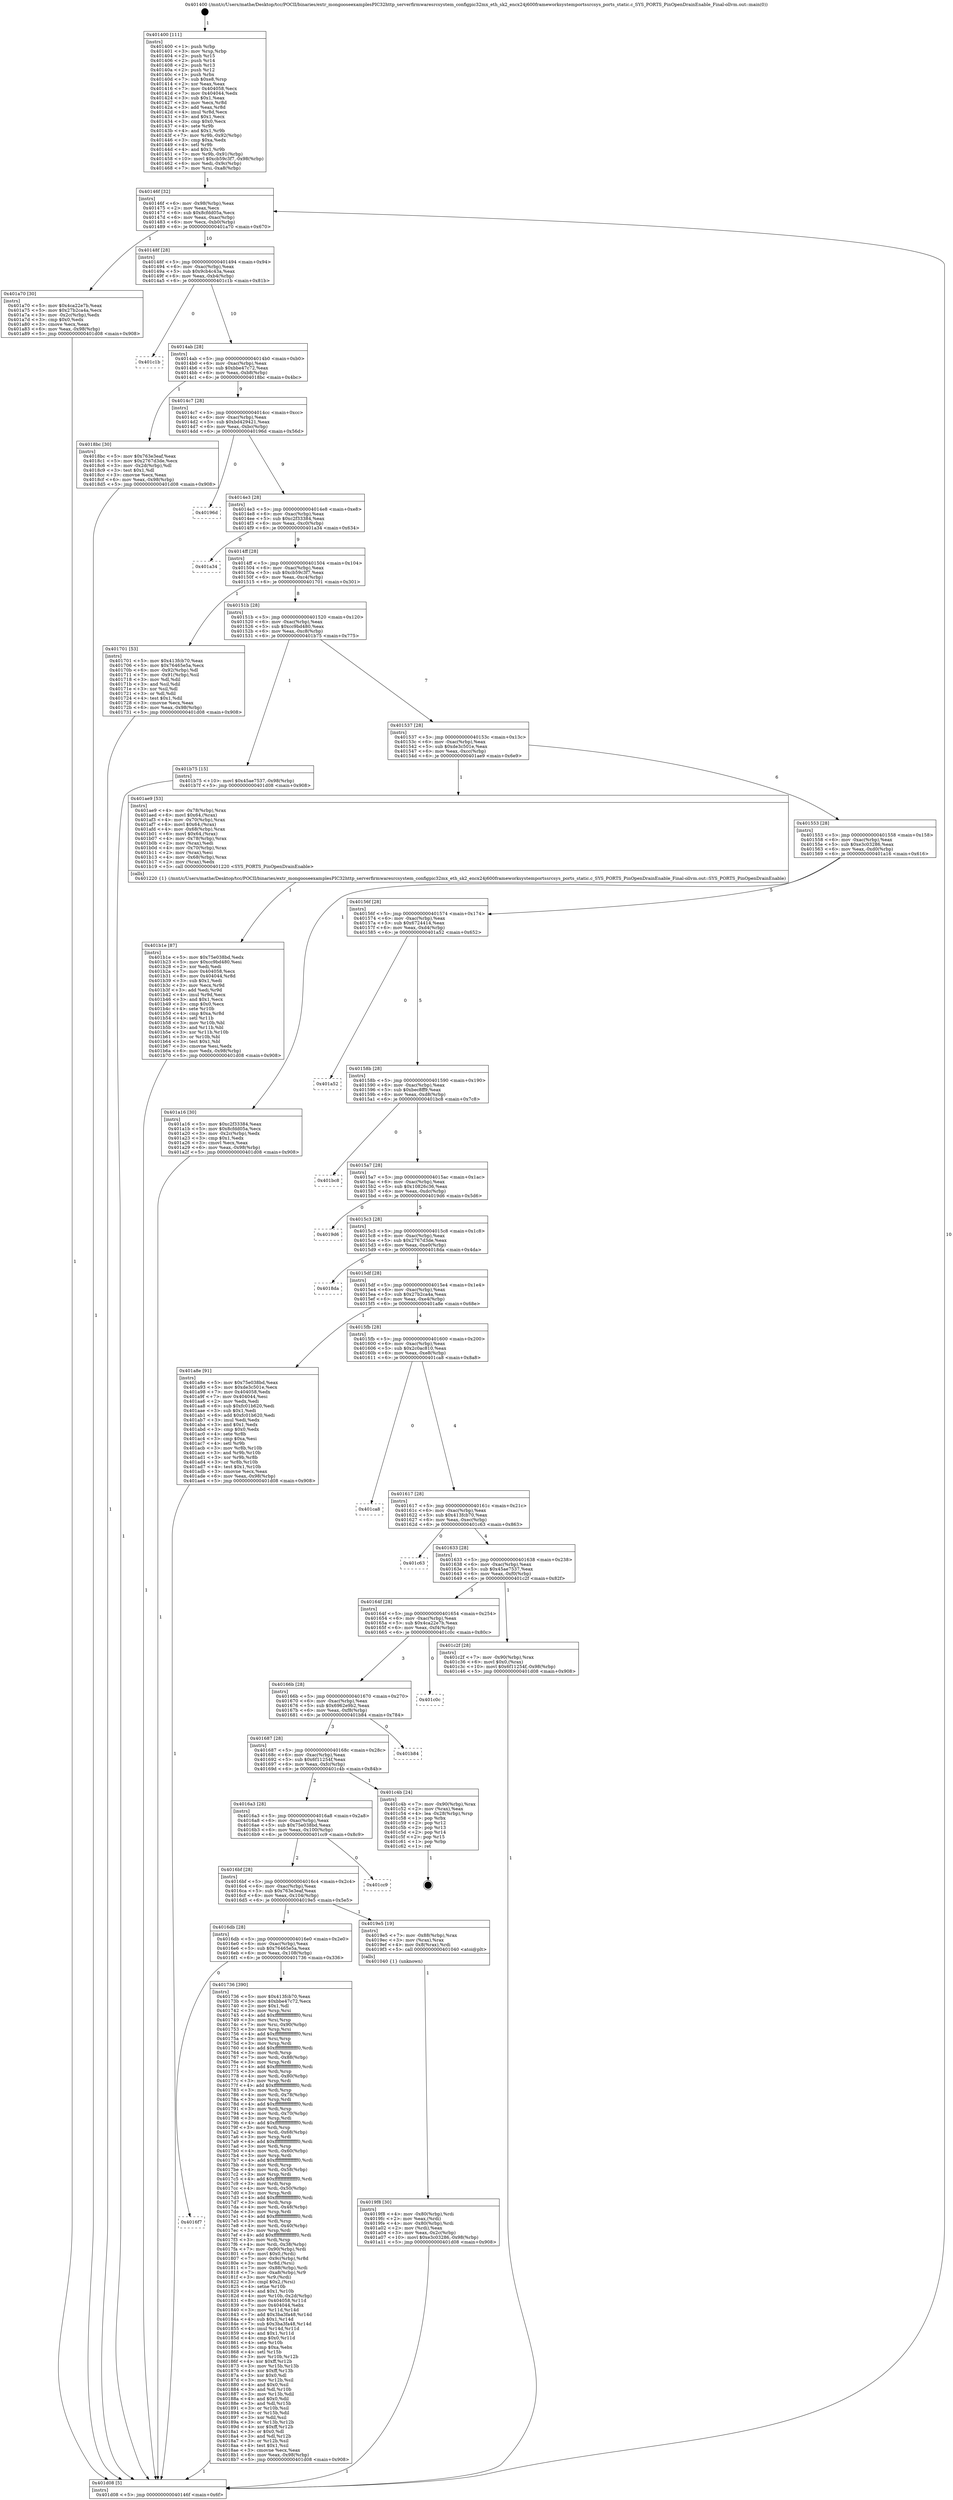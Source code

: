 digraph "0x401400" {
  label = "0x401400 (/mnt/c/Users/mathe/Desktop/tcc/POCII/binaries/extr_mongooseexamplesPIC32http_serverfirmwaresrcsystem_configpic32mx_eth_sk2_encx24j600frameworksystemportssrcsys_ports_static.c_SYS_PORTS_PinOpenDrainEnable_Final-ollvm.out::main(0))"
  labelloc = "t"
  node[shape=record]

  Entry [label="",width=0.3,height=0.3,shape=circle,fillcolor=black,style=filled]
  "0x40146f" [label="{
     0x40146f [32]\l
     | [instrs]\l
     &nbsp;&nbsp;0x40146f \<+6\>: mov -0x98(%rbp),%eax\l
     &nbsp;&nbsp;0x401475 \<+2\>: mov %eax,%ecx\l
     &nbsp;&nbsp;0x401477 \<+6\>: sub $0x8cfdd05a,%ecx\l
     &nbsp;&nbsp;0x40147d \<+6\>: mov %eax,-0xac(%rbp)\l
     &nbsp;&nbsp;0x401483 \<+6\>: mov %ecx,-0xb0(%rbp)\l
     &nbsp;&nbsp;0x401489 \<+6\>: je 0000000000401a70 \<main+0x670\>\l
  }"]
  "0x401a70" [label="{
     0x401a70 [30]\l
     | [instrs]\l
     &nbsp;&nbsp;0x401a70 \<+5\>: mov $0x4ca22e7b,%eax\l
     &nbsp;&nbsp;0x401a75 \<+5\>: mov $0x27b2ca4a,%ecx\l
     &nbsp;&nbsp;0x401a7a \<+3\>: mov -0x2c(%rbp),%edx\l
     &nbsp;&nbsp;0x401a7d \<+3\>: cmp $0x0,%edx\l
     &nbsp;&nbsp;0x401a80 \<+3\>: cmove %ecx,%eax\l
     &nbsp;&nbsp;0x401a83 \<+6\>: mov %eax,-0x98(%rbp)\l
     &nbsp;&nbsp;0x401a89 \<+5\>: jmp 0000000000401d08 \<main+0x908\>\l
  }"]
  "0x40148f" [label="{
     0x40148f [28]\l
     | [instrs]\l
     &nbsp;&nbsp;0x40148f \<+5\>: jmp 0000000000401494 \<main+0x94\>\l
     &nbsp;&nbsp;0x401494 \<+6\>: mov -0xac(%rbp),%eax\l
     &nbsp;&nbsp;0x40149a \<+5\>: sub $0x9cb4c43a,%eax\l
     &nbsp;&nbsp;0x40149f \<+6\>: mov %eax,-0xb4(%rbp)\l
     &nbsp;&nbsp;0x4014a5 \<+6\>: je 0000000000401c1b \<main+0x81b\>\l
  }"]
  Exit [label="",width=0.3,height=0.3,shape=circle,fillcolor=black,style=filled,peripheries=2]
  "0x401c1b" [label="{
     0x401c1b\l
  }", style=dashed]
  "0x4014ab" [label="{
     0x4014ab [28]\l
     | [instrs]\l
     &nbsp;&nbsp;0x4014ab \<+5\>: jmp 00000000004014b0 \<main+0xb0\>\l
     &nbsp;&nbsp;0x4014b0 \<+6\>: mov -0xac(%rbp),%eax\l
     &nbsp;&nbsp;0x4014b6 \<+5\>: sub $0xbbe47c72,%eax\l
     &nbsp;&nbsp;0x4014bb \<+6\>: mov %eax,-0xb8(%rbp)\l
     &nbsp;&nbsp;0x4014c1 \<+6\>: je 00000000004018bc \<main+0x4bc\>\l
  }"]
  "0x401b1e" [label="{
     0x401b1e [87]\l
     | [instrs]\l
     &nbsp;&nbsp;0x401b1e \<+5\>: mov $0x75e038bd,%edx\l
     &nbsp;&nbsp;0x401b23 \<+5\>: mov $0xcc9bd480,%esi\l
     &nbsp;&nbsp;0x401b28 \<+2\>: xor %edi,%edi\l
     &nbsp;&nbsp;0x401b2a \<+7\>: mov 0x404058,%ecx\l
     &nbsp;&nbsp;0x401b31 \<+8\>: mov 0x404044,%r8d\l
     &nbsp;&nbsp;0x401b39 \<+3\>: sub $0x1,%edi\l
     &nbsp;&nbsp;0x401b3c \<+3\>: mov %ecx,%r9d\l
     &nbsp;&nbsp;0x401b3f \<+3\>: add %edi,%r9d\l
     &nbsp;&nbsp;0x401b42 \<+4\>: imul %r9d,%ecx\l
     &nbsp;&nbsp;0x401b46 \<+3\>: and $0x1,%ecx\l
     &nbsp;&nbsp;0x401b49 \<+3\>: cmp $0x0,%ecx\l
     &nbsp;&nbsp;0x401b4c \<+4\>: sete %r10b\l
     &nbsp;&nbsp;0x401b50 \<+4\>: cmp $0xa,%r8d\l
     &nbsp;&nbsp;0x401b54 \<+4\>: setl %r11b\l
     &nbsp;&nbsp;0x401b58 \<+3\>: mov %r10b,%bl\l
     &nbsp;&nbsp;0x401b5b \<+3\>: and %r11b,%bl\l
     &nbsp;&nbsp;0x401b5e \<+3\>: xor %r11b,%r10b\l
     &nbsp;&nbsp;0x401b61 \<+3\>: or %r10b,%bl\l
     &nbsp;&nbsp;0x401b64 \<+3\>: test $0x1,%bl\l
     &nbsp;&nbsp;0x401b67 \<+3\>: cmovne %esi,%edx\l
     &nbsp;&nbsp;0x401b6a \<+6\>: mov %edx,-0x98(%rbp)\l
     &nbsp;&nbsp;0x401b70 \<+5\>: jmp 0000000000401d08 \<main+0x908\>\l
  }"]
  "0x4018bc" [label="{
     0x4018bc [30]\l
     | [instrs]\l
     &nbsp;&nbsp;0x4018bc \<+5\>: mov $0x763e3eaf,%eax\l
     &nbsp;&nbsp;0x4018c1 \<+5\>: mov $0x2767d3de,%ecx\l
     &nbsp;&nbsp;0x4018c6 \<+3\>: mov -0x2d(%rbp),%dl\l
     &nbsp;&nbsp;0x4018c9 \<+3\>: test $0x1,%dl\l
     &nbsp;&nbsp;0x4018cc \<+3\>: cmovne %ecx,%eax\l
     &nbsp;&nbsp;0x4018cf \<+6\>: mov %eax,-0x98(%rbp)\l
     &nbsp;&nbsp;0x4018d5 \<+5\>: jmp 0000000000401d08 \<main+0x908\>\l
  }"]
  "0x4014c7" [label="{
     0x4014c7 [28]\l
     | [instrs]\l
     &nbsp;&nbsp;0x4014c7 \<+5\>: jmp 00000000004014cc \<main+0xcc\>\l
     &nbsp;&nbsp;0x4014cc \<+6\>: mov -0xac(%rbp),%eax\l
     &nbsp;&nbsp;0x4014d2 \<+5\>: sub $0xbd429421,%eax\l
     &nbsp;&nbsp;0x4014d7 \<+6\>: mov %eax,-0xbc(%rbp)\l
     &nbsp;&nbsp;0x4014dd \<+6\>: je 000000000040196d \<main+0x56d\>\l
  }"]
  "0x4019f8" [label="{
     0x4019f8 [30]\l
     | [instrs]\l
     &nbsp;&nbsp;0x4019f8 \<+4\>: mov -0x80(%rbp),%rdi\l
     &nbsp;&nbsp;0x4019fc \<+2\>: mov %eax,(%rdi)\l
     &nbsp;&nbsp;0x4019fe \<+4\>: mov -0x80(%rbp),%rdi\l
     &nbsp;&nbsp;0x401a02 \<+2\>: mov (%rdi),%eax\l
     &nbsp;&nbsp;0x401a04 \<+3\>: mov %eax,-0x2c(%rbp)\l
     &nbsp;&nbsp;0x401a07 \<+10\>: movl $0xe3c03286,-0x98(%rbp)\l
     &nbsp;&nbsp;0x401a11 \<+5\>: jmp 0000000000401d08 \<main+0x908\>\l
  }"]
  "0x40196d" [label="{
     0x40196d\l
  }", style=dashed]
  "0x4014e3" [label="{
     0x4014e3 [28]\l
     | [instrs]\l
     &nbsp;&nbsp;0x4014e3 \<+5\>: jmp 00000000004014e8 \<main+0xe8\>\l
     &nbsp;&nbsp;0x4014e8 \<+6\>: mov -0xac(%rbp),%eax\l
     &nbsp;&nbsp;0x4014ee \<+5\>: sub $0xc2f33384,%eax\l
     &nbsp;&nbsp;0x4014f3 \<+6\>: mov %eax,-0xc0(%rbp)\l
     &nbsp;&nbsp;0x4014f9 \<+6\>: je 0000000000401a34 \<main+0x634\>\l
  }"]
  "0x4016f7" [label="{
     0x4016f7\l
  }", style=dashed]
  "0x401a34" [label="{
     0x401a34\l
  }", style=dashed]
  "0x4014ff" [label="{
     0x4014ff [28]\l
     | [instrs]\l
     &nbsp;&nbsp;0x4014ff \<+5\>: jmp 0000000000401504 \<main+0x104\>\l
     &nbsp;&nbsp;0x401504 \<+6\>: mov -0xac(%rbp),%eax\l
     &nbsp;&nbsp;0x40150a \<+5\>: sub $0xcb59c3f7,%eax\l
     &nbsp;&nbsp;0x40150f \<+6\>: mov %eax,-0xc4(%rbp)\l
     &nbsp;&nbsp;0x401515 \<+6\>: je 0000000000401701 \<main+0x301\>\l
  }"]
  "0x401736" [label="{
     0x401736 [390]\l
     | [instrs]\l
     &nbsp;&nbsp;0x401736 \<+5\>: mov $0x413fcb70,%eax\l
     &nbsp;&nbsp;0x40173b \<+5\>: mov $0xbbe47c72,%ecx\l
     &nbsp;&nbsp;0x401740 \<+2\>: mov $0x1,%dl\l
     &nbsp;&nbsp;0x401742 \<+3\>: mov %rsp,%rsi\l
     &nbsp;&nbsp;0x401745 \<+4\>: add $0xfffffffffffffff0,%rsi\l
     &nbsp;&nbsp;0x401749 \<+3\>: mov %rsi,%rsp\l
     &nbsp;&nbsp;0x40174c \<+7\>: mov %rsi,-0x90(%rbp)\l
     &nbsp;&nbsp;0x401753 \<+3\>: mov %rsp,%rsi\l
     &nbsp;&nbsp;0x401756 \<+4\>: add $0xfffffffffffffff0,%rsi\l
     &nbsp;&nbsp;0x40175a \<+3\>: mov %rsi,%rsp\l
     &nbsp;&nbsp;0x40175d \<+3\>: mov %rsp,%rdi\l
     &nbsp;&nbsp;0x401760 \<+4\>: add $0xfffffffffffffff0,%rdi\l
     &nbsp;&nbsp;0x401764 \<+3\>: mov %rdi,%rsp\l
     &nbsp;&nbsp;0x401767 \<+7\>: mov %rdi,-0x88(%rbp)\l
     &nbsp;&nbsp;0x40176e \<+3\>: mov %rsp,%rdi\l
     &nbsp;&nbsp;0x401771 \<+4\>: add $0xfffffffffffffff0,%rdi\l
     &nbsp;&nbsp;0x401775 \<+3\>: mov %rdi,%rsp\l
     &nbsp;&nbsp;0x401778 \<+4\>: mov %rdi,-0x80(%rbp)\l
     &nbsp;&nbsp;0x40177c \<+3\>: mov %rsp,%rdi\l
     &nbsp;&nbsp;0x40177f \<+4\>: add $0xfffffffffffffff0,%rdi\l
     &nbsp;&nbsp;0x401783 \<+3\>: mov %rdi,%rsp\l
     &nbsp;&nbsp;0x401786 \<+4\>: mov %rdi,-0x78(%rbp)\l
     &nbsp;&nbsp;0x40178a \<+3\>: mov %rsp,%rdi\l
     &nbsp;&nbsp;0x40178d \<+4\>: add $0xfffffffffffffff0,%rdi\l
     &nbsp;&nbsp;0x401791 \<+3\>: mov %rdi,%rsp\l
     &nbsp;&nbsp;0x401794 \<+4\>: mov %rdi,-0x70(%rbp)\l
     &nbsp;&nbsp;0x401798 \<+3\>: mov %rsp,%rdi\l
     &nbsp;&nbsp;0x40179b \<+4\>: add $0xfffffffffffffff0,%rdi\l
     &nbsp;&nbsp;0x40179f \<+3\>: mov %rdi,%rsp\l
     &nbsp;&nbsp;0x4017a2 \<+4\>: mov %rdi,-0x68(%rbp)\l
     &nbsp;&nbsp;0x4017a6 \<+3\>: mov %rsp,%rdi\l
     &nbsp;&nbsp;0x4017a9 \<+4\>: add $0xfffffffffffffff0,%rdi\l
     &nbsp;&nbsp;0x4017ad \<+3\>: mov %rdi,%rsp\l
     &nbsp;&nbsp;0x4017b0 \<+4\>: mov %rdi,-0x60(%rbp)\l
     &nbsp;&nbsp;0x4017b4 \<+3\>: mov %rsp,%rdi\l
     &nbsp;&nbsp;0x4017b7 \<+4\>: add $0xfffffffffffffff0,%rdi\l
     &nbsp;&nbsp;0x4017bb \<+3\>: mov %rdi,%rsp\l
     &nbsp;&nbsp;0x4017be \<+4\>: mov %rdi,-0x58(%rbp)\l
     &nbsp;&nbsp;0x4017c2 \<+3\>: mov %rsp,%rdi\l
     &nbsp;&nbsp;0x4017c5 \<+4\>: add $0xfffffffffffffff0,%rdi\l
     &nbsp;&nbsp;0x4017c9 \<+3\>: mov %rdi,%rsp\l
     &nbsp;&nbsp;0x4017cc \<+4\>: mov %rdi,-0x50(%rbp)\l
     &nbsp;&nbsp;0x4017d0 \<+3\>: mov %rsp,%rdi\l
     &nbsp;&nbsp;0x4017d3 \<+4\>: add $0xfffffffffffffff0,%rdi\l
     &nbsp;&nbsp;0x4017d7 \<+3\>: mov %rdi,%rsp\l
     &nbsp;&nbsp;0x4017da \<+4\>: mov %rdi,-0x48(%rbp)\l
     &nbsp;&nbsp;0x4017de \<+3\>: mov %rsp,%rdi\l
     &nbsp;&nbsp;0x4017e1 \<+4\>: add $0xfffffffffffffff0,%rdi\l
     &nbsp;&nbsp;0x4017e5 \<+3\>: mov %rdi,%rsp\l
     &nbsp;&nbsp;0x4017e8 \<+4\>: mov %rdi,-0x40(%rbp)\l
     &nbsp;&nbsp;0x4017ec \<+3\>: mov %rsp,%rdi\l
     &nbsp;&nbsp;0x4017ef \<+4\>: add $0xfffffffffffffff0,%rdi\l
     &nbsp;&nbsp;0x4017f3 \<+3\>: mov %rdi,%rsp\l
     &nbsp;&nbsp;0x4017f6 \<+4\>: mov %rdi,-0x38(%rbp)\l
     &nbsp;&nbsp;0x4017fa \<+7\>: mov -0x90(%rbp),%rdi\l
     &nbsp;&nbsp;0x401801 \<+6\>: movl $0x0,(%rdi)\l
     &nbsp;&nbsp;0x401807 \<+7\>: mov -0x9c(%rbp),%r8d\l
     &nbsp;&nbsp;0x40180e \<+3\>: mov %r8d,(%rsi)\l
     &nbsp;&nbsp;0x401811 \<+7\>: mov -0x88(%rbp),%rdi\l
     &nbsp;&nbsp;0x401818 \<+7\>: mov -0xa8(%rbp),%r9\l
     &nbsp;&nbsp;0x40181f \<+3\>: mov %r9,(%rdi)\l
     &nbsp;&nbsp;0x401822 \<+3\>: cmpl $0x2,(%rsi)\l
     &nbsp;&nbsp;0x401825 \<+4\>: setne %r10b\l
     &nbsp;&nbsp;0x401829 \<+4\>: and $0x1,%r10b\l
     &nbsp;&nbsp;0x40182d \<+4\>: mov %r10b,-0x2d(%rbp)\l
     &nbsp;&nbsp;0x401831 \<+8\>: mov 0x404058,%r11d\l
     &nbsp;&nbsp;0x401839 \<+7\>: mov 0x404044,%ebx\l
     &nbsp;&nbsp;0x401840 \<+3\>: mov %r11d,%r14d\l
     &nbsp;&nbsp;0x401843 \<+7\>: add $0x3ba3fa48,%r14d\l
     &nbsp;&nbsp;0x40184a \<+4\>: sub $0x1,%r14d\l
     &nbsp;&nbsp;0x40184e \<+7\>: sub $0x3ba3fa48,%r14d\l
     &nbsp;&nbsp;0x401855 \<+4\>: imul %r14d,%r11d\l
     &nbsp;&nbsp;0x401859 \<+4\>: and $0x1,%r11d\l
     &nbsp;&nbsp;0x40185d \<+4\>: cmp $0x0,%r11d\l
     &nbsp;&nbsp;0x401861 \<+4\>: sete %r10b\l
     &nbsp;&nbsp;0x401865 \<+3\>: cmp $0xa,%ebx\l
     &nbsp;&nbsp;0x401868 \<+4\>: setl %r15b\l
     &nbsp;&nbsp;0x40186c \<+3\>: mov %r10b,%r12b\l
     &nbsp;&nbsp;0x40186f \<+4\>: xor $0xff,%r12b\l
     &nbsp;&nbsp;0x401873 \<+3\>: mov %r15b,%r13b\l
     &nbsp;&nbsp;0x401876 \<+4\>: xor $0xff,%r13b\l
     &nbsp;&nbsp;0x40187a \<+3\>: xor $0x0,%dl\l
     &nbsp;&nbsp;0x40187d \<+3\>: mov %r12b,%sil\l
     &nbsp;&nbsp;0x401880 \<+4\>: and $0x0,%sil\l
     &nbsp;&nbsp;0x401884 \<+3\>: and %dl,%r10b\l
     &nbsp;&nbsp;0x401887 \<+3\>: mov %r13b,%dil\l
     &nbsp;&nbsp;0x40188a \<+4\>: and $0x0,%dil\l
     &nbsp;&nbsp;0x40188e \<+3\>: and %dl,%r15b\l
     &nbsp;&nbsp;0x401891 \<+3\>: or %r10b,%sil\l
     &nbsp;&nbsp;0x401894 \<+3\>: or %r15b,%dil\l
     &nbsp;&nbsp;0x401897 \<+3\>: xor %dil,%sil\l
     &nbsp;&nbsp;0x40189a \<+3\>: or %r13b,%r12b\l
     &nbsp;&nbsp;0x40189d \<+4\>: xor $0xff,%r12b\l
     &nbsp;&nbsp;0x4018a1 \<+3\>: or $0x0,%dl\l
     &nbsp;&nbsp;0x4018a4 \<+3\>: and %dl,%r12b\l
     &nbsp;&nbsp;0x4018a7 \<+3\>: or %r12b,%sil\l
     &nbsp;&nbsp;0x4018aa \<+4\>: test $0x1,%sil\l
     &nbsp;&nbsp;0x4018ae \<+3\>: cmovne %ecx,%eax\l
     &nbsp;&nbsp;0x4018b1 \<+6\>: mov %eax,-0x98(%rbp)\l
     &nbsp;&nbsp;0x4018b7 \<+5\>: jmp 0000000000401d08 \<main+0x908\>\l
  }"]
  "0x401701" [label="{
     0x401701 [53]\l
     | [instrs]\l
     &nbsp;&nbsp;0x401701 \<+5\>: mov $0x413fcb70,%eax\l
     &nbsp;&nbsp;0x401706 \<+5\>: mov $0x76465e5a,%ecx\l
     &nbsp;&nbsp;0x40170b \<+6\>: mov -0x92(%rbp),%dl\l
     &nbsp;&nbsp;0x401711 \<+7\>: mov -0x91(%rbp),%sil\l
     &nbsp;&nbsp;0x401718 \<+3\>: mov %dl,%dil\l
     &nbsp;&nbsp;0x40171b \<+3\>: and %sil,%dil\l
     &nbsp;&nbsp;0x40171e \<+3\>: xor %sil,%dl\l
     &nbsp;&nbsp;0x401721 \<+3\>: or %dl,%dil\l
     &nbsp;&nbsp;0x401724 \<+4\>: test $0x1,%dil\l
     &nbsp;&nbsp;0x401728 \<+3\>: cmovne %ecx,%eax\l
     &nbsp;&nbsp;0x40172b \<+6\>: mov %eax,-0x98(%rbp)\l
     &nbsp;&nbsp;0x401731 \<+5\>: jmp 0000000000401d08 \<main+0x908\>\l
  }"]
  "0x40151b" [label="{
     0x40151b [28]\l
     | [instrs]\l
     &nbsp;&nbsp;0x40151b \<+5\>: jmp 0000000000401520 \<main+0x120\>\l
     &nbsp;&nbsp;0x401520 \<+6\>: mov -0xac(%rbp),%eax\l
     &nbsp;&nbsp;0x401526 \<+5\>: sub $0xcc9bd480,%eax\l
     &nbsp;&nbsp;0x40152b \<+6\>: mov %eax,-0xc8(%rbp)\l
     &nbsp;&nbsp;0x401531 \<+6\>: je 0000000000401b75 \<main+0x775\>\l
  }"]
  "0x401d08" [label="{
     0x401d08 [5]\l
     | [instrs]\l
     &nbsp;&nbsp;0x401d08 \<+5\>: jmp 000000000040146f \<main+0x6f\>\l
  }"]
  "0x401400" [label="{
     0x401400 [111]\l
     | [instrs]\l
     &nbsp;&nbsp;0x401400 \<+1\>: push %rbp\l
     &nbsp;&nbsp;0x401401 \<+3\>: mov %rsp,%rbp\l
     &nbsp;&nbsp;0x401404 \<+2\>: push %r15\l
     &nbsp;&nbsp;0x401406 \<+2\>: push %r14\l
     &nbsp;&nbsp;0x401408 \<+2\>: push %r13\l
     &nbsp;&nbsp;0x40140a \<+2\>: push %r12\l
     &nbsp;&nbsp;0x40140c \<+1\>: push %rbx\l
     &nbsp;&nbsp;0x40140d \<+7\>: sub $0xe8,%rsp\l
     &nbsp;&nbsp;0x401414 \<+2\>: xor %eax,%eax\l
     &nbsp;&nbsp;0x401416 \<+7\>: mov 0x404058,%ecx\l
     &nbsp;&nbsp;0x40141d \<+7\>: mov 0x404044,%edx\l
     &nbsp;&nbsp;0x401424 \<+3\>: sub $0x1,%eax\l
     &nbsp;&nbsp;0x401427 \<+3\>: mov %ecx,%r8d\l
     &nbsp;&nbsp;0x40142a \<+3\>: add %eax,%r8d\l
     &nbsp;&nbsp;0x40142d \<+4\>: imul %r8d,%ecx\l
     &nbsp;&nbsp;0x401431 \<+3\>: and $0x1,%ecx\l
     &nbsp;&nbsp;0x401434 \<+3\>: cmp $0x0,%ecx\l
     &nbsp;&nbsp;0x401437 \<+4\>: sete %r9b\l
     &nbsp;&nbsp;0x40143b \<+4\>: and $0x1,%r9b\l
     &nbsp;&nbsp;0x40143f \<+7\>: mov %r9b,-0x92(%rbp)\l
     &nbsp;&nbsp;0x401446 \<+3\>: cmp $0xa,%edx\l
     &nbsp;&nbsp;0x401449 \<+4\>: setl %r9b\l
     &nbsp;&nbsp;0x40144d \<+4\>: and $0x1,%r9b\l
     &nbsp;&nbsp;0x401451 \<+7\>: mov %r9b,-0x91(%rbp)\l
     &nbsp;&nbsp;0x401458 \<+10\>: movl $0xcb59c3f7,-0x98(%rbp)\l
     &nbsp;&nbsp;0x401462 \<+6\>: mov %edi,-0x9c(%rbp)\l
     &nbsp;&nbsp;0x401468 \<+7\>: mov %rsi,-0xa8(%rbp)\l
  }"]
  "0x4016db" [label="{
     0x4016db [28]\l
     | [instrs]\l
     &nbsp;&nbsp;0x4016db \<+5\>: jmp 00000000004016e0 \<main+0x2e0\>\l
     &nbsp;&nbsp;0x4016e0 \<+6\>: mov -0xac(%rbp),%eax\l
     &nbsp;&nbsp;0x4016e6 \<+5\>: sub $0x76465e5a,%eax\l
     &nbsp;&nbsp;0x4016eb \<+6\>: mov %eax,-0x108(%rbp)\l
     &nbsp;&nbsp;0x4016f1 \<+6\>: je 0000000000401736 \<main+0x336\>\l
  }"]
  "0x401b75" [label="{
     0x401b75 [15]\l
     | [instrs]\l
     &nbsp;&nbsp;0x401b75 \<+10\>: movl $0x45ae7537,-0x98(%rbp)\l
     &nbsp;&nbsp;0x401b7f \<+5\>: jmp 0000000000401d08 \<main+0x908\>\l
  }"]
  "0x401537" [label="{
     0x401537 [28]\l
     | [instrs]\l
     &nbsp;&nbsp;0x401537 \<+5\>: jmp 000000000040153c \<main+0x13c\>\l
     &nbsp;&nbsp;0x40153c \<+6\>: mov -0xac(%rbp),%eax\l
     &nbsp;&nbsp;0x401542 \<+5\>: sub $0xde3c501e,%eax\l
     &nbsp;&nbsp;0x401547 \<+6\>: mov %eax,-0xcc(%rbp)\l
     &nbsp;&nbsp;0x40154d \<+6\>: je 0000000000401ae9 \<main+0x6e9\>\l
  }"]
  "0x4019e5" [label="{
     0x4019e5 [19]\l
     | [instrs]\l
     &nbsp;&nbsp;0x4019e5 \<+7\>: mov -0x88(%rbp),%rax\l
     &nbsp;&nbsp;0x4019ec \<+3\>: mov (%rax),%rax\l
     &nbsp;&nbsp;0x4019ef \<+4\>: mov 0x8(%rax),%rdi\l
     &nbsp;&nbsp;0x4019f3 \<+5\>: call 0000000000401040 \<atoi@plt\>\l
     | [calls]\l
     &nbsp;&nbsp;0x401040 \{1\} (unknown)\l
  }"]
  "0x401ae9" [label="{
     0x401ae9 [53]\l
     | [instrs]\l
     &nbsp;&nbsp;0x401ae9 \<+4\>: mov -0x78(%rbp),%rax\l
     &nbsp;&nbsp;0x401aed \<+6\>: movl $0x64,(%rax)\l
     &nbsp;&nbsp;0x401af3 \<+4\>: mov -0x70(%rbp),%rax\l
     &nbsp;&nbsp;0x401af7 \<+6\>: movl $0x64,(%rax)\l
     &nbsp;&nbsp;0x401afd \<+4\>: mov -0x68(%rbp),%rax\l
     &nbsp;&nbsp;0x401b01 \<+6\>: movl $0x64,(%rax)\l
     &nbsp;&nbsp;0x401b07 \<+4\>: mov -0x78(%rbp),%rax\l
     &nbsp;&nbsp;0x401b0b \<+2\>: mov (%rax),%edi\l
     &nbsp;&nbsp;0x401b0d \<+4\>: mov -0x70(%rbp),%rax\l
     &nbsp;&nbsp;0x401b11 \<+2\>: mov (%rax),%esi\l
     &nbsp;&nbsp;0x401b13 \<+4\>: mov -0x68(%rbp),%rax\l
     &nbsp;&nbsp;0x401b17 \<+2\>: mov (%rax),%edx\l
     &nbsp;&nbsp;0x401b19 \<+5\>: call 0000000000401220 \<SYS_PORTS_PinOpenDrainEnable\>\l
     | [calls]\l
     &nbsp;&nbsp;0x401220 \{1\} (/mnt/c/Users/mathe/Desktop/tcc/POCII/binaries/extr_mongooseexamplesPIC32http_serverfirmwaresrcsystem_configpic32mx_eth_sk2_encx24j600frameworksystemportssrcsys_ports_static.c_SYS_PORTS_PinOpenDrainEnable_Final-ollvm.out::SYS_PORTS_PinOpenDrainEnable)\l
  }"]
  "0x401553" [label="{
     0x401553 [28]\l
     | [instrs]\l
     &nbsp;&nbsp;0x401553 \<+5\>: jmp 0000000000401558 \<main+0x158\>\l
     &nbsp;&nbsp;0x401558 \<+6\>: mov -0xac(%rbp),%eax\l
     &nbsp;&nbsp;0x40155e \<+5\>: sub $0xe3c03286,%eax\l
     &nbsp;&nbsp;0x401563 \<+6\>: mov %eax,-0xd0(%rbp)\l
     &nbsp;&nbsp;0x401569 \<+6\>: je 0000000000401a16 \<main+0x616\>\l
  }"]
  "0x4016bf" [label="{
     0x4016bf [28]\l
     | [instrs]\l
     &nbsp;&nbsp;0x4016bf \<+5\>: jmp 00000000004016c4 \<main+0x2c4\>\l
     &nbsp;&nbsp;0x4016c4 \<+6\>: mov -0xac(%rbp),%eax\l
     &nbsp;&nbsp;0x4016ca \<+5\>: sub $0x763e3eaf,%eax\l
     &nbsp;&nbsp;0x4016cf \<+6\>: mov %eax,-0x104(%rbp)\l
     &nbsp;&nbsp;0x4016d5 \<+6\>: je 00000000004019e5 \<main+0x5e5\>\l
  }"]
  "0x401a16" [label="{
     0x401a16 [30]\l
     | [instrs]\l
     &nbsp;&nbsp;0x401a16 \<+5\>: mov $0xc2f33384,%eax\l
     &nbsp;&nbsp;0x401a1b \<+5\>: mov $0x8cfdd05a,%ecx\l
     &nbsp;&nbsp;0x401a20 \<+3\>: mov -0x2c(%rbp),%edx\l
     &nbsp;&nbsp;0x401a23 \<+3\>: cmp $0x1,%edx\l
     &nbsp;&nbsp;0x401a26 \<+3\>: cmovl %ecx,%eax\l
     &nbsp;&nbsp;0x401a29 \<+6\>: mov %eax,-0x98(%rbp)\l
     &nbsp;&nbsp;0x401a2f \<+5\>: jmp 0000000000401d08 \<main+0x908\>\l
  }"]
  "0x40156f" [label="{
     0x40156f [28]\l
     | [instrs]\l
     &nbsp;&nbsp;0x40156f \<+5\>: jmp 0000000000401574 \<main+0x174\>\l
     &nbsp;&nbsp;0x401574 \<+6\>: mov -0xac(%rbp),%eax\l
     &nbsp;&nbsp;0x40157a \<+5\>: sub $0x6724414,%eax\l
     &nbsp;&nbsp;0x40157f \<+6\>: mov %eax,-0xd4(%rbp)\l
     &nbsp;&nbsp;0x401585 \<+6\>: je 0000000000401a52 \<main+0x652\>\l
  }"]
  "0x401cc9" [label="{
     0x401cc9\l
  }", style=dashed]
  "0x401a52" [label="{
     0x401a52\l
  }", style=dashed]
  "0x40158b" [label="{
     0x40158b [28]\l
     | [instrs]\l
     &nbsp;&nbsp;0x40158b \<+5\>: jmp 0000000000401590 \<main+0x190\>\l
     &nbsp;&nbsp;0x401590 \<+6\>: mov -0xac(%rbp),%eax\l
     &nbsp;&nbsp;0x401596 \<+5\>: sub $0xbec8ff9,%eax\l
     &nbsp;&nbsp;0x40159b \<+6\>: mov %eax,-0xd8(%rbp)\l
     &nbsp;&nbsp;0x4015a1 \<+6\>: je 0000000000401bc8 \<main+0x7c8\>\l
  }"]
  "0x4016a3" [label="{
     0x4016a3 [28]\l
     | [instrs]\l
     &nbsp;&nbsp;0x4016a3 \<+5\>: jmp 00000000004016a8 \<main+0x2a8\>\l
     &nbsp;&nbsp;0x4016a8 \<+6\>: mov -0xac(%rbp),%eax\l
     &nbsp;&nbsp;0x4016ae \<+5\>: sub $0x75e038bd,%eax\l
     &nbsp;&nbsp;0x4016b3 \<+6\>: mov %eax,-0x100(%rbp)\l
     &nbsp;&nbsp;0x4016b9 \<+6\>: je 0000000000401cc9 \<main+0x8c9\>\l
  }"]
  "0x401bc8" [label="{
     0x401bc8\l
  }", style=dashed]
  "0x4015a7" [label="{
     0x4015a7 [28]\l
     | [instrs]\l
     &nbsp;&nbsp;0x4015a7 \<+5\>: jmp 00000000004015ac \<main+0x1ac\>\l
     &nbsp;&nbsp;0x4015ac \<+6\>: mov -0xac(%rbp),%eax\l
     &nbsp;&nbsp;0x4015b2 \<+5\>: sub $0x10826c36,%eax\l
     &nbsp;&nbsp;0x4015b7 \<+6\>: mov %eax,-0xdc(%rbp)\l
     &nbsp;&nbsp;0x4015bd \<+6\>: je 00000000004019d6 \<main+0x5d6\>\l
  }"]
  "0x401c4b" [label="{
     0x401c4b [24]\l
     | [instrs]\l
     &nbsp;&nbsp;0x401c4b \<+7\>: mov -0x90(%rbp),%rax\l
     &nbsp;&nbsp;0x401c52 \<+2\>: mov (%rax),%eax\l
     &nbsp;&nbsp;0x401c54 \<+4\>: lea -0x28(%rbp),%rsp\l
     &nbsp;&nbsp;0x401c58 \<+1\>: pop %rbx\l
     &nbsp;&nbsp;0x401c59 \<+2\>: pop %r12\l
     &nbsp;&nbsp;0x401c5b \<+2\>: pop %r13\l
     &nbsp;&nbsp;0x401c5d \<+2\>: pop %r14\l
     &nbsp;&nbsp;0x401c5f \<+2\>: pop %r15\l
     &nbsp;&nbsp;0x401c61 \<+1\>: pop %rbp\l
     &nbsp;&nbsp;0x401c62 \<+1\>: ret\l
  }"]
  "0x4019d6" [label="{
     0x4019d6\l
  }", style=dashed]
  "0x4015c3" [label="{
     0x4015c3 [28]\l
     | [instrs]\l
     &nbsp;&nbsp;0x4015c3 \<+5\>: jmp 00000000004015c8 \<main+0x1c8\>\l
     &nbsp;&nbsp;0x4015c8 \<+6\>: mov -0xac(%rbp),%eax\l
     &nbsp;&nbsp;0x4015ce \<+5\>: sub $0x2767d3de,%eax\l
     &nbsp;&nbsp;0x4015d3 \<+6\>: mov %eax,-0xe0(%rbp)\l
     &nbsp;&nbsp;0x4015d9 \<+6\>: je 00000000004018da \<main+0x4da\>\l
  }"]
  "0x401687" [label="{
     0x401687 [28]\l
     | [instrs]\l
     &nbsp;&nbsp;0x401687 \<+5\>: jmp 000000000040168c \<main+0x28c\>\l
     &nbsp;&nbsp;0x40168c \<+6\>: mov -0xac(%rbp),%eax\l
     &nbsp;&nbsp;0x401692 \<+5\>: sub $0x6f11254f,%eax\l
     &nbsp;&nbsp;0x401697 \<+6\>: mov %eax,-0xfc(%rbp)\l
     &nbsp;&nbsp;0x40169d \<+6\>: je 0000000000401c4b \<main+0x84b\>\l
  }"]
  "0x4018da" [label="{
     0x4018da\l
  }", style=dashed]
  "0x4015df" [label="{
     0x4015df [28]\l
     | [instrs]\l
     &nbsp;&nbsp;0x4015df \<+5\>: jmp 00000000004015e4 \<main+0x1e4\>\l
     &nbsp;&nbsp;0x4015e4 \<+6\>: mov -0xac(%rbp),%eax\l
     &nbsp;&nbsp;0x4015ea \<+5\>: sub $0x27b2ca4a,%eax\l
     &nbsp;&nbsp;0x4015ef \<+6\>: mov %eax,-0xe4(%rbp)\l
     &nbsp;&nbsp;0x4015f5 \<+6\>: je 0000000000401a8e \<main+0x68e\>\l
  }"]
  "0x401b84" [label="{
     0x401b84\l
  }", style=dashed]
  "0x401a8e" [label="{
     0x401a8e [91]\l
     | [instrs]\l
     &nbsp;&nbsp;0x401a8e \<+5\>: mov $0x75e038bd,%eax\l
     &nbsp;&nbsp;0x401a93 \<+5\>: mov $0xde3c501e,%ecx\l
     &nbsp;&nbsp;0x401a98 \<+7\>: mov 0x404058,%edx\l
     &nbsp;&nbsp;0x401a9f \<+7\>: mov 0x404044,%esi\l
     &nbsp;&nbsp;0x401aa6 \<+2\>: mov %edx,%edi\l
     &nbsp;&nbsp;0x401aa8 \<+6\>: sub $0xfc01b620,%edi\l
     &nbsp;&nbsp;0x401aae \<+3\>: sub $0x1,%edi\l
     &nbsp;&nbsp;0x401ab1 \<+6\>: add $0xfc01b620,%edi\l
     &nbsp;&nbsp;0x401ab7 \<+3\>: imul %edi,%edx\l
     &nbsp;&nbsp;0x401aba \<+3\>: and $0x1,%edx\l
     &nbsp;&nbsp;0x401abd \<+3\>: cmp $0x0,%edx\l
     &nbsp;&nbsp;0x401ac0 \<+4\>: sete %r8b\l
     &nbsp;&nbsp;0x401ac4 \<+3\>: cmp $0xa,%esi\l
     &nbsp;&nbsp;0x401ac7 \<+4\>: setl %r9b\l
     &nbsp;&nbsp;0x401acb \<+3\>: mov %r8b,%r10b\l
     &nbsp;&nbsp;0x401ace \<+3\>: and %r9b,%r10b\l
     &nbsp;&nbsp;0x401ad1 \<+3\>: xor %r9b,%r8b\l
     &nbsp;&nbsp;0x401ad4 \<+3\>: or %r8b,%r10b\l
     &nbsp;&nbsp;0x401ad7 \<+4\>: test $0x1,%r10b\l
     &nbsp;&nbsp;0x401adb \<+3\>: cmovne %ecx,%eax\l
     &nbsp;&nbsp;0x401ade \<+6\>: mov %eax,-0x98(%rbp)\l
     &nbsp;&nbsp;0x401ae4 \<+5\>: jmp 0000000000401d08 \<main+0x908\>\l
  }"]
  "0x4015fb" [label="{
     0x4015fb [28]\l
     | [instrs]\l
     &nbsp;&nbsp;0x4015fb \<+5\>: jmp 0000000000401600 \<main+0x200\>\l
     &nbsp;&nbsp;0x401600 \<+6\>: mov -0xac(%rbp),%eax\l
     &nbsp;&nbsp;0x401606 \<+5\>: sub $0x2c0ac810,%eax\l
     &nbsp;&nbsp;0x40160b \<+6\>: mov %eax,-0xe8(%rbp)\l
     &nbsp;&nbsp;0x401611 \<+6\>: je 0000000000401ca8 \<main+0x8a8\>\l
  }"]
  "0x40166b" [label="{
     0x40166b [28]\l
     | [instrs]\l
     &nbsp;&nbsp;0x40166b \<+5\>: jmp 0000000000401670 \<main+0x270\>\l
     &nbsp;&nbsp;0x401670 \<+6\>: mov -0xac(%rbp),%eax\l
     &nbsp;&nbsp;0x401676 \<+5\>: sub $0x6962e9b2,%eax\l
     &nbsp;&nbsp;0x40167b \<+6\>: mov %eax,-0xf8(%rbp)\l
     &nbsp;&nbsp;0x401681 \<+6\>: je 0000000000401b84 \<main+0x784\>\l
  }"]
  "0x401ca8" [label="{
     0x401ca8\l
  }", style=dashed]
  "0x401617" [label="{
     0x401617 [28]\l
     | [instrs]\l
     &nbsp;&nbsp;0x401617 \<+5\>: jmp 000000000040161c \<main+0x21c\>\l
     &nbsp;&nbsp;0x40161c \<+6\>: mov -0xac(%rbp),%eax\l
     &nbsp;&nbsp;0x401622 \<+5\>: sub $0x413fcb70,%eax\l
     &nbsp;&nbsp;0x401627 \<+6\>: mov %eax,-0xec(%rbp)\l
     &nbsp;&nbsp;0x40162d \<+6\>: je 0000000000401c63 \<main+0x863\>\l
  }"]
  "0x401c0c" [label="{
     0x401c0c\l
  }", style=dashed]
  "0x401c63" [label="{
     0x401c63\l
  }", style=dashed]
  "0x401633" [label="{
     0x401633 [28]\l
     | [instrs]\l
     &nbsp;&nbsp;0x401633 \<+5\>: jmp 0000000000401638 \<main+0x238\>\l
     &nbsp;&nbsp;0x401638 \<+6\>: mov -0xac(%rbp),%eax\l
     &nbsp;&nbsp;0x40163e \<+5\>: sub $0x45ae7537,%eax\l
     &nbsp;&nbsp;0x401643 \<+6\>: mov %eax,-0xf0(%rbp)\l
     &nbsp;&nbsp;0x401649 \<+6\>: je 0000000000401c2f \<main+0x82f\>\l
  }"]
  "0x40164f" [label="{
     0x40164f [28]\l
     | [instrs]\l
     &nbsp;&nbsp;0x40164f \<+5\>: jmp 0000000000401654 \<main+0x254\>\l
     &nbsp;&nbsp;0x401654 \<+6\>: mov -0xac(%rbp),%eax\l
     &nbsp;&nbsp;0x40165a \<+5\>: sub $0x4ca22e7b,%eax\l
     &nbsp;&nbsp;0x40165f \<+6\>: mov %eax,-0xf4(%rbp)\l
     &nbsp;&nbsp;0x401665 \<+6\>: je 0000000000401c0c \<main+0x80c\>\l
  }"]
  "0x401c2f" [label="{
     0x401c2f [28]\l
     | [instrs]\l
     &nbsp;&nbsp;0x401c2f \<+7\>: mov -0x90(%rbp),%rax\l
     &nbsp;&nbsp;0x401c36 \<+6\>: movl $0x0,(%rax)\l
     &nbsp;&nbsp;0x401c3c \<+10\>: movl $0x6f11254f,-0x98(%rbp)\l
     &nbsp;&nbsp;0x401c46 \<+5\>: jmp 0000000000401d08 \<main+0x908\>\l
  }"]
  Entry -> "0x401400" [label=" 1"]
  "0x40146f" -> "0x401a70" [label=" 1"]
  "0x40146f" -> "0x40148f" [label=" 10"]
  "0x401c4b" -> Exit [label=" 1"]
  "0x40148f" -> "0x401c1b" [label=" 0"]
  "0x40148f" -> "0x4014ab" [label=" 10"]
  "0x401c2f" -> "0x401d08" [label=" 1"]
  "0x4014ab" -> "0x4018bc" [label=" 1"]
  "0x4014ab" -> "0x4014c7" [label=" 9"]
  "0x401b75" -> "0x401d08" [label=" 1"]
  "0x4014c7" -> "0x40196d" [label=" 0"]
  "0x4014c7" -> "0x4014e3" [label=" 9"]
  "0x401b1e" -> "0x401d08" [label=" 1"]
  "0x4014e3" -> "0x401a34" [label=" 0"]
  "0x4014e3" -> "0x4014ff" [label=" 9"]
  "0x401a8e" -> "0x401d08" [label=" 1"]
  "0x4014ff" -> "0x401701" [label=" 1"]
  "0x4014ff" -> "0x40151b" [label=" 8"]
  "0x401701" -> "0x401d08" [label=" 1"]
  "0x401400" -> "0x40146f" [label=" 1"]
  "0x401d08" -> "0x40146f" [label=" 10"]
  "0x401a70" -> "0x401d08" [label=" 1"]
  "0x40151b" -> "0x401b75" [label=" 1"]
  "0x40151b" -> "0x401537" [label=" 7"]
  "0x4019f8" -> "0x401d08" [label=" 1"]
  "0x401537" -> "0x401ae9" [label=" 1"]
  "0x401537" -> "0x401553" [label=" 6"]
  "0x4019e5" -> "0x4019f8" [label=" 1"]
  "0x401553" -> "0x401a16" [label=" 1"]
  "0x401553" -> "0x40156f" [label=" 5"]
  "0x401736" -> "0x401d08" [label=" 1"]
  "0x40156f" -> "0x401a52" [label=" 0"]
  "0x40156f" -> "0x40158b" [label=" 5"]
  "0x401ae9" -> "0x401b1e" [label=" 1"]
  "0x40158b" -> "0x401bc8" [label=" 0"]
  "0x40158b" -> "0x4015a7" [label=" 5"]
  "0x4016db" -> "0x401736" [label=" 1"]
  "0x4015a7" -> "0x4019d6" [label=" 0"]
  "0x4015a7" -> "0x4015c3" [label=" 5"]
  "0x401a16" -> "0x401d08" [label=" 1"]
  "0x4015c3" -> "0x4018da" [label=" 0"]
  "0x4015c3" -> "0x4015df" [label=" 5"]
  "0x4016bf" -> "0x4019e5" [label=" 1"]
  "0x4015df" -> "0x401a8e" [label=" 1"]
  "0x4015df" -> "0x4015fb" [label=" 4"]
  "0x4018bc" -> "0x401d08" [label=" 1"]
  "0x4015fb" -> "0x401ca8" [label=" 0"]
  "0x4015fb" -> "0x401617" [label=" 4"]
  "0x4016a3" -> "0x401cc9" [label=" 0"]
  "0x401617" -> "0x401c63" [label=" 0"]
  "0x401617" -> "0x401633" [label=" 4"]
  "0x4016db" -> "0x4016f7" [label=" 0"]
  "0x401633" -> "0x401c2f" [label=" 1"]
  "0x401633" -> "0x40164f" [label=" 3"]
  "0x401687" -> "0x4016a3" [label=" 2"]
  "0x40164f" -> "0x401c0c" [label=" 0"]
  "0x40164f" -> "0x40166b" [label=" 3"]
  "0x4016a3" -> "0x4016bf" [label=" 2"]
  "0x40166b" -> "0x401b84" [label=" 0"]
  "0x40166b" -> "0x401687" [label=" 3"]
  "0x4016bf" -> "0x4016db" [label=" 1"]
  "0x401687" -> "0x401c4b" [label=" 1"]
}
